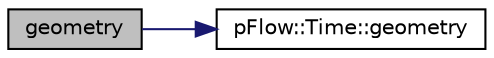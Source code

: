 digraph "geometry"
{
 // LATEX_PDF_SIZE
  edge [fontname="Helvetica",fontsize="10",labelfontname="Helvetica",labelfontsize="10"];
  node [fontname="Helvetica",fontsize="10",shape=record];
  rankdir="LR";
  Node1 [label="geometry",height=0.2,width=0.4,color="black", fillcolor="grey75", style="filled", fontcolor="black",tooltip=" "];
  Node1 -> Node2 [color="midnightblue",fontsize="10",style="solid",fontname="Helvetica"];
  Node2 [label="pFlow::Time::geometry",height=0.2,width=0.4,color="black", fillcolor="white", style="filled",URL="$classpFlow_1_1Time.html#a291fd7758f93ea5fa995f571b369b263",tooltip=" "];
}

